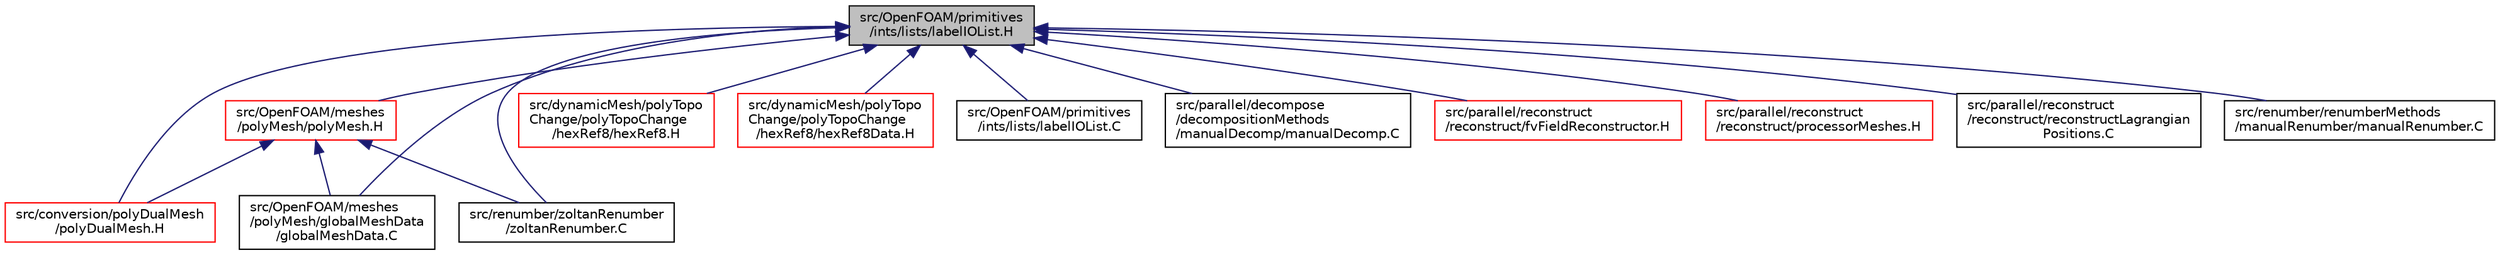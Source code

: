 digraph "src/OpenFOAM/primitives/ints/lists/labelIOList.H"
{
  bgcolor="transparent";
  edge [fontname="Helvetica",fontsize="10",labelfontname="Helvetica",labelfontsize="10"];
  node [fontname="Helvetica",fontsize="10",shape=record];
  Node1 [label="src/OpenFOAM/primitives\l/ints/lists/labelIOList.H",height=0.2,width=0.4,color="black", fillcolor="grey75", style="filled", fontcolor="black"];
  Node1 -> Node2 [dir="back",color="midnightblue",fontsize="10",style="solid",fontname="Helvetica"];
  Node2 [label="src/conversion/polyDualMesh\l/polyDualMesh.H",height=0.2,width=0.4,color="red",URL="$a04831.html"];
  Node1 -> Node3 [dir="back",color="midnightblue",fontsize="10",style="solid",fontname="Helvetica"];
  Node3 [label="src/dynamicMesh/polyTopo\lChange/polyTopoChange\l/hexRef8/hexRef8.H",height=0.2,width=0.4,color="red",URL="$a05005.html"];
  Node1 -> Node4 [dir="back",color="midnightblue",fontsize="10",style="solid",fontname="Helvetica"];
  Node4 [label="src/dynamicMesh/polyTopo\lChange/polyTopoChange\l/hexRef8/hexRef8Data.H",height=0.2,width=0.4,color="red",URL="$a05007.html"];
  Node1 -> Node5 [dir="back",color="midnightblue",fontsize="10",style="solid",fontname="Helvetica"];
  Node5 [label="src/OpenFOAM/meshes\l/polyMesh/globalMeshData\l/globalMeshData.C",height=0.2,width=0.4,color="black",URL="$a08915.html"];
  Node1 -> Node6 [dir="back",color="midnightblue",fontsize="10",style="solid",fontname="Helvetica"];
  Node6 [label="src/OpenFOAM/meshes\l/polyMesh/polyMesh.H",height=0.2,width=0.4,color="red",URL="$a08951.html"];
  Node6 -> Node2 [dir="back",color="midnightblue",fontsize="10",style="solid",fontname="Helvetica"];
  Node6 -> Node5 [dir="back",color="midnightblue",fontsize="10",style="solid",fontname="Helvetica"];
  Node6 -> Node7 [dir="back",color="midnightblue",fontsize="10",style="solid",fontname="Helvetica"];
  Node7 [label="src/renumber/zoltanRenumber\l/zoltanRenumber.C",height=0.2,width=0.4,color="black",URL="$a09677.html"];
  Node1 -> Node8 [dir="back",color="midnightblue",fontsize="10",style="solid",fontname="Helvetica"];
  Node8 [label="src/OpenFOAM/primitives\l/ints/lists/labelIOList.C",height=0.2,width=0.4,color="black",URL="$a09201.html",tooltip="Declaration of IOList ClassNames for IOLists that do not have .C files. "];
  Node1 -> Node9 [dir="back",color="midnightblue",fontsize="10",style="solid",fontname="Helvetica"];
  Node9 [label="src/parallel/decompose\l/decompositionMethods\l/manualDecomp/manualDecomp.C",height=0.2,width=0.4,color="black",URL="$a09455.html",tooltip="Decomposition given a cell-to-processor association in a file. "];
  Node1 -> Node10 [dir="back",color="midnightblue",fontsize="10",style="solid",fontname="Helvetica"];
  Node10 [label="src/parallel/reconstruct\l/reconstruct/fvFieldReconstructor.H",height=0.2,width=0.4,color="red",URL="$a09475.html"];
  Node1 -> Node11 [dir="back",color="midnightblue",fontsize="10",style="solid",fontname="Helvetica"];
  Node11 [label="src/parallel/reconstruct\l/reconstruct/processorMeshes.H",height=0.2,width=0.4,color="red",URL="$a09481.html"];
  Node1 -> Node12 [dir="back",color="midnightblue",fontsize="10",style="solid",fontname="Helvetica"];
  Node12 [label="src/parallel/reconstruct\l/reconstruct/reconstructLagrangian\lPositions.C",height=0.2,width=0.4,color="black",URL="$a09484.html"];
  Node1 -> Node13 [dir="back",color="midnightblue",fontsize="10",style="solid",fontname="Helvetica"];
  Node13 [label="src/renumber/renumberMethods\l/manualRenumber/manualRenumber.C",height=0.2,width=0.4,color="black",URL="$a09665.html"];
  Node1 -> Node7 [dir="back",color="midnightblue",fontsize="10",style="solid",fontname="Helvetica"];
}
